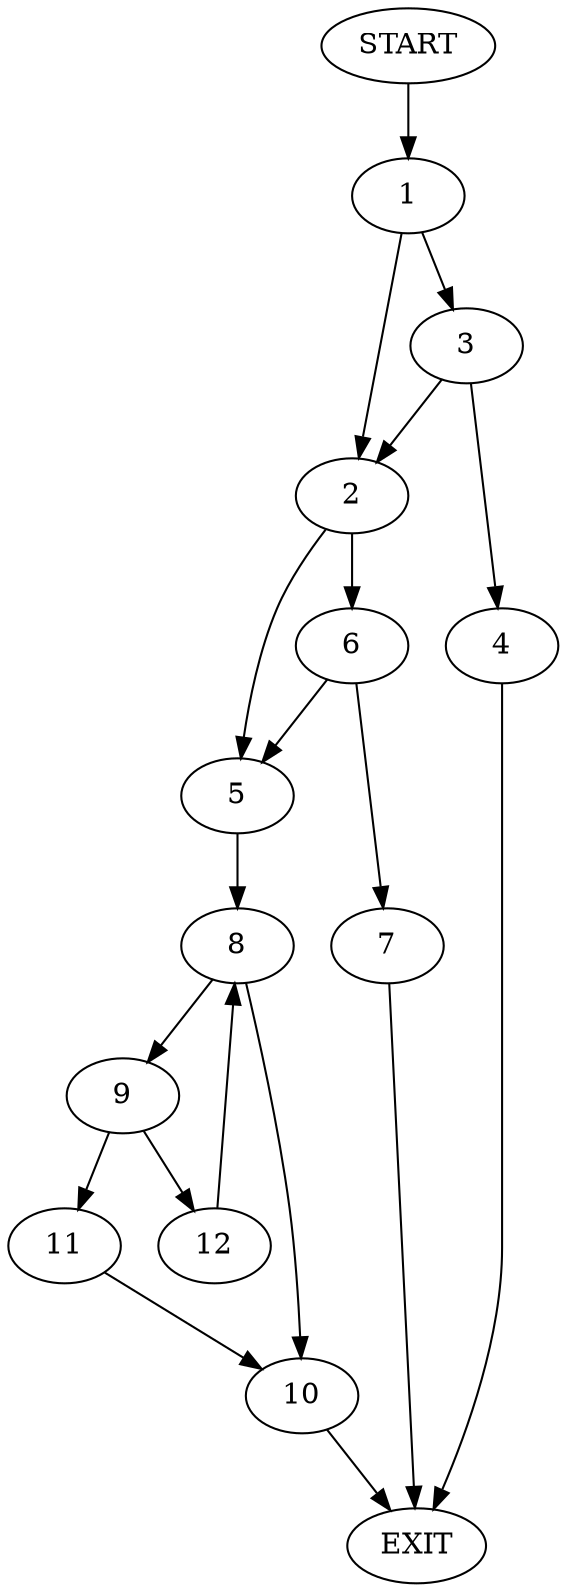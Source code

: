digraph {
0 [label="START"]
13 [label="EXIT"]
0 -> 1
1 -> 2
1 -> 3
3 -> 2
3 -> 4
2 -> 5
2 -> 6
4 -> 13
6 -> 7
6 -> 5
5 -> 8
7 -> 13
8 -> 9
8 -> 10
10 -> 13
9 -> 11
9 -> 12
12 -> 8
11 -> 10
}
